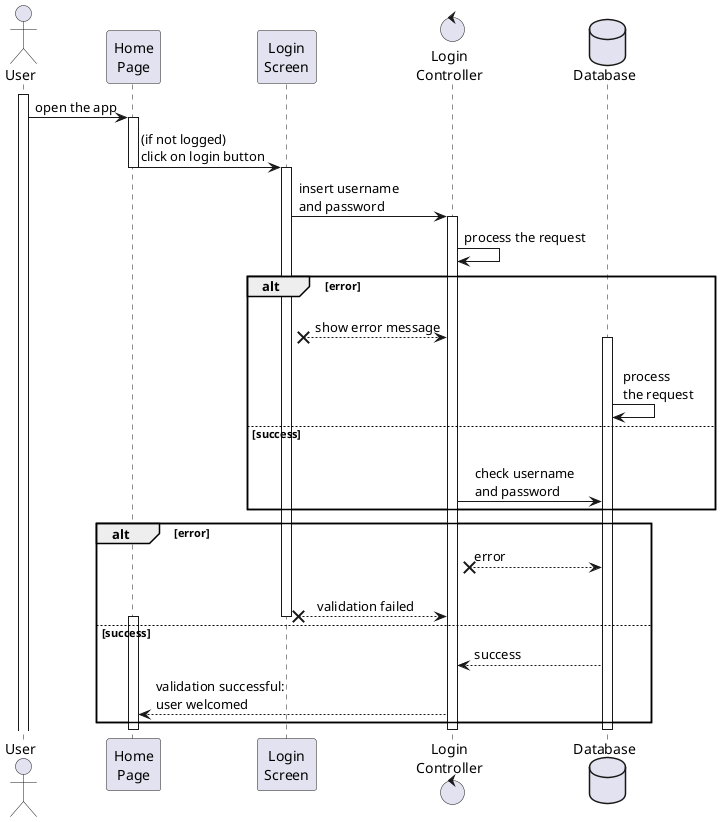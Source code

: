 @startuml login-logout

actor User
participant "Home\nPage" as HomePage
participant "Login\nScreen" as LoginScreen
control "Login\nController" as LoginController
database Database

activate User
    User -> HomePage : open the app

    activate HomePage
        HomePage -> LoginScreen : (if not logged)\nclick on login button
    deactivate HomePage

    activate LoginScreen

        LoginScreen -> LoginController : insert username \nand password
        activate LoginController
            LoginController -> LoginController: process the request
            alt error
                LoginScreen x-- LoginController: \n  show error message
                activate Database
                    Database -> Database: \n process\n the request
            else success        
                        LoginController -> Database : \n   check username\n   and password
            end
            alt error
                        LoginController x-- Database: error
                        LoginScreen x-- LoginController: \n    validation failed 

    deactivate LoginScreen

                    else success
                    activate HomePage
                        LoginController <-- Database : success
                        HomePage <--LoginController: validation successful:\nuser welcomed
                        end

        deactivate LoginController
                    deactivate HomePage
                deactivate Database
@enduml